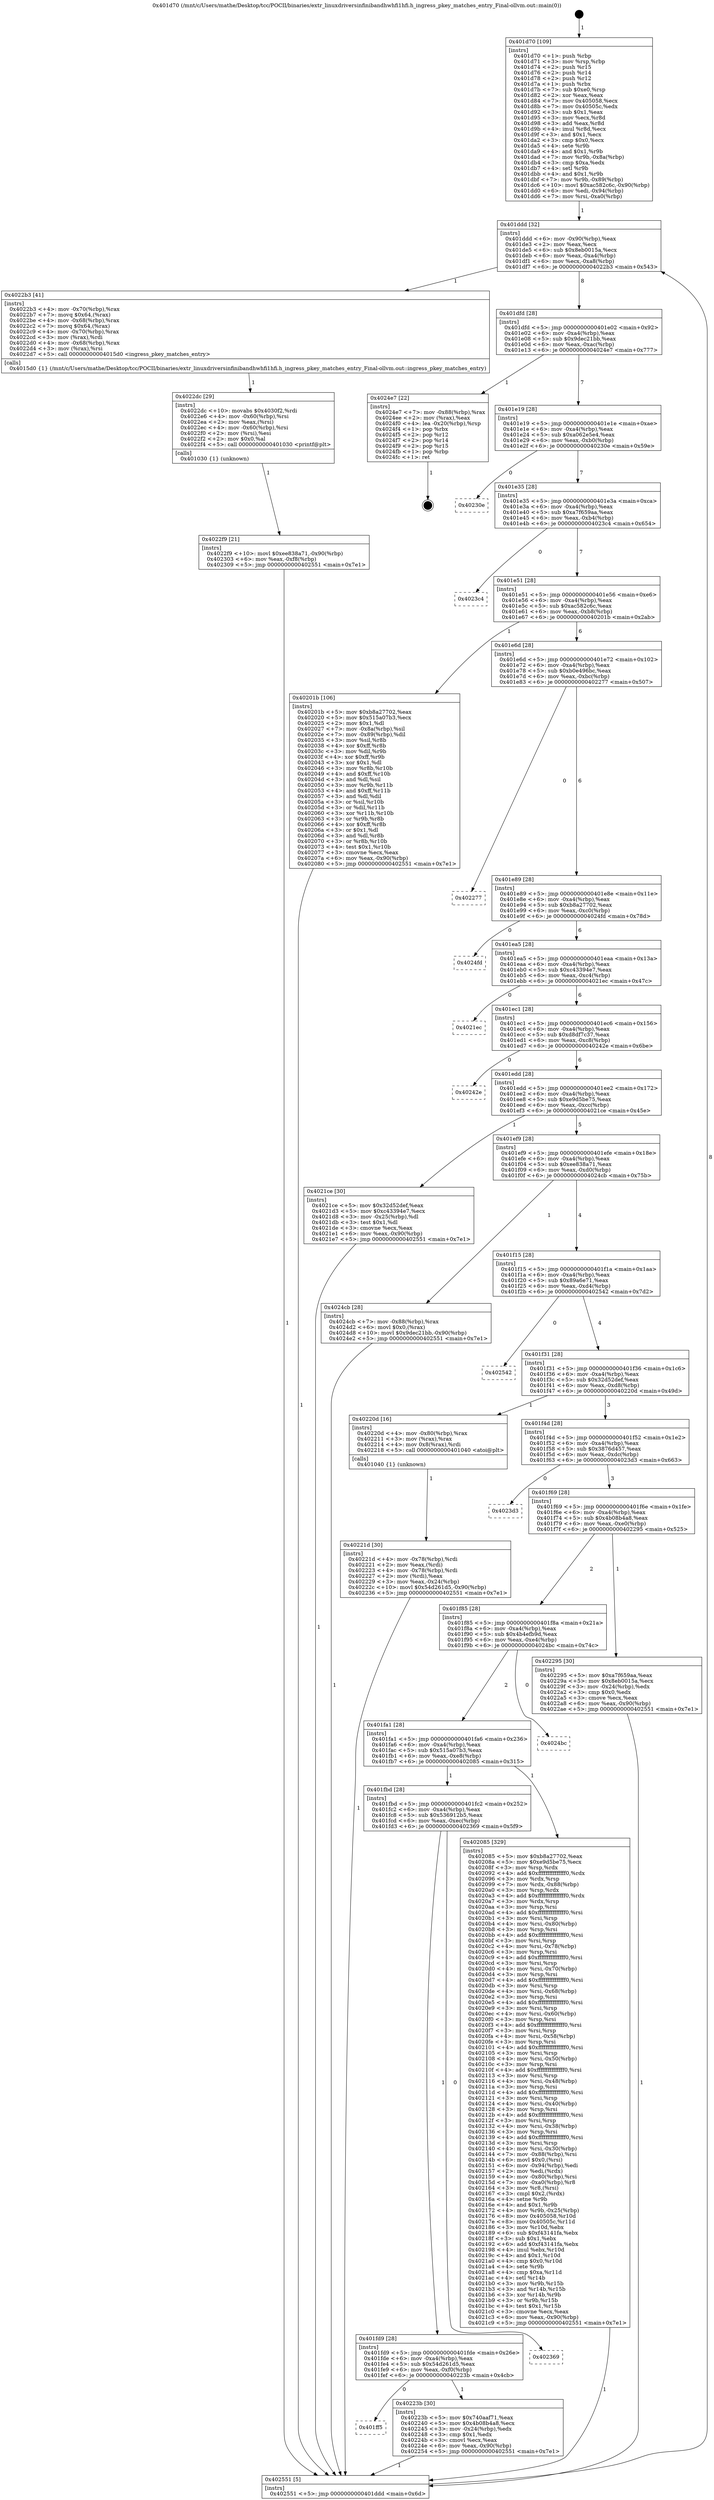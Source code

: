 digraph "0x401d70" {
  label = "0x401d70 (/mnt/c/Users/mathe/Desktop/tcc/POCII/binaries/extr_linuxdriversinfinibandhwhfi1hfi.h_ingress_pkey_matches_entry_Final-ollvm.out::main(0))"
  labelloc = "t"
  node[shape=record]

  Entry [label="",width=0.3,height=0.3,shape=circle,fillcolor=black,style=filled]
  "0x401ddd" [label="{
     0x401ddd [32]\l
     | [instrs]\l
     &nbsp;&nbsp;0x401ddd \<+6\>: mov -0x90(%rbp),%eax\l
     &nbsp;&nbsp;0x401de3 \<+2\>: mov %eax,%ecx\l
     &nbsp;&nbsp;0x401de5 \<+6\>: sub $0x8eb0015a,%ecx\l
     &nbsp;&nbsp;0x401deb \<+6\>: mov %eax,-0xa4(%rbp)\l
     &nbsp;&nbsp;0x401df1 \<+6\>: mov %ecx,-0xa8(%rbp)\l
     &nbsp;&nbsp;0x401df7 \<+6\>: je 00000000004022b3 \<main+0x543\>\l
  }"]
  "0x4022b3" [label="{
     0x4022b3 [41]\l
     | [instrs]\l
     &nbsp;&nbsp;0x4022b3 \<+4\>: mov -0x70(%rbp),%rax\l
     &nbsp;&nbsp;0x4022b7 \<+7\>: movq $0x64,(%rax)\l
     &nbsp;&nbsp;0x4022be \<+4\>: mov -0x68(%rbp),%rax\l
     &nbsp;&nbsp;0x4022c2 \<+7\>: movq $0x64,(%rax)\l
     &nbsp;&nbsp;0x4022c9 \<+4\>: mov -0x70(%rbp),%rax\l
     &nbsp;&nbsp;0x4022cd \<+3\>: mov (%rax),%rdi\l
     &nbsp;&nbsp;0x4022d0 \<+4\>: mov -0x68(%rbp),%rax\l
     &nbsp;&nbsp;0x4022d4 \<+3\>: mov (%rax),%rsi\l
     &nbsp;&nbsp;0x4022d7 \<+5\>: call 00000000004015d0 \<ingress_pkey_matches_entry\>\l
     | [calls]\l
     &nbsp;&nbsp;0x4015d0 \{1\} (/mnt/c/Users/mathe/Desktop/tcc/POCII/binaries/extr_linuxdriversinfinibandhwhfi1hfi.h_ingress_pkey_matches_entry_Final-ollvm.out::ingress_pkey_matches_entry)\l
  }"]
  "0x401dfd" [label="{
     0x401dfd [28]\l
     | [instrs]\l
     &nbsp;&nbsp;0x401dfd \<+5\>: jmp 0000000000401e02 \<main+0x92\>\l
     &nbsp;&nbsp;0x401e02 \<+6\>: mov -0xa4(%rbp),%eax\l
     &nbsp;&nbsp;0x401e08 \<+5\>: sub $0x9dec21bb,%eax\l
     &nbsp;&nbsp;0x401e0d \<+6\>: mov %eax,-0xac(%rbp)\l
     &nbsp;&nbsp;0x401e13 \<+6\>: je 00000000004024e7 \<main+0x777\>\l
  }"]
  Exit [label="",width=0.3,height=0.3,shape=circle,fillcolor=black,style=filled,peripheries=2]
  "0x4024e7" [label="{
     0x4024e7 [22]\l
     | [instrs]\l
     &nbsp;&nbsp;0x4024e7 \<+7\>: mov -0x88(%rbp),%rax\l
     &nbsp;&nbsp;0x4024ee \<+2\>: mov (%rax),%eax\l
     &nbsp;&nbsp;0x4024f0 \<+4\>: lea -0x20(%rbp),%rsp\l
     &nbsp;&nbsp;0x4024f4 \<+1\>: pop %rbx\l
     &nbsp;&nbsp;0x4024f5 \<+2\>: pop %r12\l
     &nbsp;&nbsp;0x4024f7 \<+2\>: pop %r14\l
     &nbsp;&nbsp;0x4024f9 \<+2\>: pop %r15\l
     &nbsp;&nbsp;0x4024fb \<+1\>: pop %rbp\l
     &nbsp;&nbsp;0x4024fc \<+1\>: ret\l
  }"]
  "0x401e19" [label="{
     0x401e19 [28]\l
     | [instrs]\l
     &nbsp;&nbsp;0x401e19 \<+5\>: jmp 0000000000401e1e \<main+0xae\>\l
     &nbsp;&nbsp;0x401e1e \<+6\>: mov -0xa4(%rbp),%eax\l
     &nbsp;&nbsp;0x401e24 \<+5\>: sub $0xa062e5e4,%eax\l
     &nbsp;&nbsp;0x401e29 \<+6\>: mov %eax,-0xb0(%rbp)\l
     &nbsp;&nbsp;0x401e2f \<+6\>: je 000000000040230e \<main+0x59e\>\l
  }"]
  "0x4022f9" [label="{
     0x4022f9 [21]\l
     | [instrs]\l
     &nbsp;&nbsp;0x4022f9 \<+10\>: movl $0xee838a71,-0x90(%rbp)\l
     &nbsp;&nbsp;0x402303 \<+6\>: mov %eax,-0xf8(%rbp)\l
     &nbsp;&nbsp;0x402309 \<+5\>: jmp 0000000000402551 \<main+0x7e1\>\l
  }"]
  "0x40230e" [label="{
     0x40230e\l
  }", style=dashed]
  "0x401e35" [label="{
     0x401e35 [28]\l
     | [instrs]\l
     &nbsp;&nbsp;0x401e35 \<+5\>: jmp 0000000000401e3a \<main+0xca\>\l
     &nbsp;&nbsp;0x401e3a \<+6\>: mov -0xa4(%rbp),%eax\l
     &nbsp;&nbsp;0x401e40 \<+5\>: sub $0xa7f659aa,%eax\l
     &nbsp;&nbsp;0x401e45 \<+6\>: mov %eax,-0xb4(%rbp)\l
     &nbsp;&nbsp;0x401e4b \<+6\>: je 00000000004023c4 \<main+0x654\>\l
  }"]
  "0x4022dc" [label="{
     0x4022dc [29]\l
     | [instrs]\l
     &nbsp;&nbsp;0x4022dc \<+10\>: movabs $0x4030f2,%rdi\l
     &nbsp;&nbsp;0x4022e6 \<+4\>: mov -0x60(%rbp),%rsi\l
     &nbsp;&nbsp;0x4022ea \<+2\>: mov %eax,(%rsi)\l
     &nbsp;&nbsp;0x4022ec \<+4\>: mov -0x60(%rbp),%rsi\l
     &nbsp;&nbsp;0x4022f0 \<+2\>: mov (%rsi),%esi\l
     &nbsp;&nbsp;0x4022f2 \<+2\>: mov $0x0,%al\l
     &nbsp;&nbsp;0x4022f4 \<+5\>: call 0000000000401030 \<printf@plt\>\l
     | [calls]\l
     &nbsp;&nbsp;0x401030 \{1\} (unknown)\l
  }"]
  "0x4023c4" [label="{
     0x4023c4\l
  }", style=dashed]
  "0x401e51" [label="{
     0x401e51 [28]\l
     | [instrs]\l
     &nbsp;&nbsp;0x401e51 \<+5\>: jmp 0000000000401e56 \<main+0xe6\>\l
     &nbsp;&nbsp;0x401e56 \<+6\>: mov -0xa4(%rbp),%eax\l
     &nbsp;&nbsp;0x401e5c \<+5\>: sub $0xac582c6c,%eax\l
     &nbsp;&nbsp;0x401e61 \<+6\>: mov %eax,-0xb8(%rbp)\l
     &nbsp;&nbsp;0x401e67 \<+6\>: je 000000000040201b \<main+0x2ab\>\l
  }"]
  "0x401ff5" [label="{
     0x401ff5\l
  }", style=dashed]
  "0x40201b" [label="{
     0x40201b [106]\l
     | [instrs]\l
     &nbsp;&nbsp;0x40201b \<+5\>: mov $0xb8a27702,%eax\l
     &nbsp;&nbsp;0x402020 \<+5\>: mov $0x515a07b3,%ecx\l
     &nbsp;&nbsp;0x402025 \<+2\>: mov $0x1,%dl\l
     &nbsp;&nbsp;0x402027 \<+7\>: mov -0x8a(%rbp),%sil\l
     &nbsp;&nbsp;0x40202e \<+7\>: mov -0x89(%rbp),%dil\l
     &nbsp;&nbsp;0x402035 \<+3\>: mov %sil,%r8b\l
     &nbsp;&nbsp;0x402038 \<+4\>: xor $0xff,%r8b\l
     &nbsp;&nbsp;0x40203c \<+3\>: mov %dil,%r9b\l
     &nbsp;&nbsp;0x40203f \<+4\>: xor $0xff,%r9b\l
     &nbsp;&nbsp;0x402043 \<+3\>: xor $0x1,%dl\l
     &nbsp;&nbsp;0x402046 \<+3\>: mov %r8b,%r10b\l
     &nbsp;&nbsp;0x402049 \<+4\>: and $0xff,%r10b\l
     &nbsp;&nbsp;0x40204d \<+3\>: and %dl,%sil\l
     &nbsp;&nbsp;0x402050 \<+3\>: mov %r9b,%r11b\l
     &nbsp;&nbsp;0x402053 \<+4\>: and $0xff,%r11b\l
     &nbsp;&nbsp;0x402057 \<+3\>: and %dl,%dil\l
     &nbsp;&nbsp;0x40205a \<+3\>: or %sil,%r10b\l
     &nbsp;&nbsp;0x40205d \<+3\>: or %dil,%r11b\l
     &nbsp;&nbsp;0x402060 \<+3\>: xor %r11b,%r10b\l
     &nbsp;&nbsp;0x402063 \<+3\>: or %r9b,%r8b\l
     &nbsp;&nbsp;0x402066 \<+4\>: xor $0xff,%r8b\l
     &nbsp;&nbsp;0x40206a \<+3\>: or $0x1,%dl\l
     &nbsp;&nbsp;0x40206d \<+3\>: and %dl,%r8b\l
     &nbsp;&nbsp;0x402070 \<+3\>: or %r8b,%r10b\l
     &nbsp;&nbsp;0x402073 \<+4\>: test $0x1,%r10b\l
     &nbsp;&nbsp;0x402077 \<+3\>: cmovne %ecx,%eax\l
     &nbsp;&nbsp;0x40207a \<+6\>: mov %eax,-0x90(%rbp)\l
     &nbsp;&nbsp;0x402080 \<+5\>: jmp 0000000000402551 \<main+0x7e1\>\l
  }"]
  "0x401e6d" [label="{
     0x401e6d [28]\l
     | [instrs]\l
     &nbsp;&nbsp;0x401e6d \<+5\>: jmp 0000000000401e72 \<main+0x102\>\l
     &nbsp;&nbsp;0x401e72 \<+6\>: mov -0xa4(%rbp),%eax\l
     &nbsp;&nbsp;0x401e78 \<+5\>: sub $0xb0e496bc,%eax\l
     &nbsp;&nbsp;0x401e7d \<+6\>: mov %eax,-0xbc(%rbp)\l
     &nbsp;&nbsp;0x401e83 \<+6\>: je 0000000000402277 \<main+0x507\>\l
  }"]
  "0x402551" [label="{
     0x402551 [5]\l
     | [instrs]\l
     &nbsp;&nbsp;0x402551 \<+5\>: jmp 0000000000401ddd \<main+0x6d\>\l
  }"]
  "0x401d70" [label="{
     0x401d70 [109]\l
     | [instrs]\l
     &nbsp;&nbsp;0x401d70 \<+1\>: push %rbp\l
     &nbsp;&nbsp;0x401d71 \<+3\>: mov %rsp,%rbp\l
     &nbsp;&nbsp;0x401d74 \<+2\>: push %r15\l
     &nbsp;&nbsp;0x401d76 \<+2\>: push %r14\l
     &nbsp;&nbsp;0x401d78 \<+2\>: push %r12\l
     &nbsp;&nbsp;0x401d7a \<+1\>: push %rbx\l
     &nbsp;&nbsp;0x401d7b \<+7\>: sub $0xe0,%rsp\l
     &nbsp;&nbsp;0x401d82 \<+2\>: xor %eax,%eax\l
     &nbsp;&nbsp;0x401d84 \<+7\>: mov 0x405058,%ecx\l
     &nbsp;&nbsp;0x401d8b \<+7\>: mov 0x40505c,%edx\l
     &nbsp;&nbsp;0x401d92 \<+3\>: sub $0x1,%eax\l
     &nbsp;&nbsp;0x401d95 \<+3\>: mov %ecx,%r8d\l
     &nbsp;&nbsp;0x401d98 \<+3\>: add %eax,%r8d\l
     &nbsp;&nbsp;0x401d9b \<+4\>: imul %r8d,%ecx\l
     &nbsp;&nbsp;0x401d9f \<+3\>: and $0x1,%ecx\l
     &nbsp;&nbsp;0x401da2 \<+3\>: cmp $0x0,%ecx\l
     &nbsp;&nbsp;0x401da5 \<+4\>: sete %r9b\l
     &nbsp;&nbsp;0x401da9 \<+4\>: and $0x1,%r9b\l
     &nbsp;&nbsp;0x401dad \<+7\>: mov %r9b,-0x8a(%rbp)\l
     &nbsp;&nbsp;0x401db4 \<+3\>: cmp $0xa,%edx\l
     &nbsp;&nbsp;0x401db7 \<+4\>: setl %r9b\l
     &nbsp;&nbsp;0x401dbb \<+4\>: and $0x1,%r9b\l
     &nbsp;&nbsp;0x401dbf \<+7\>: mov %r9b,-0x89(%rbp)\l
     &nbsp;&nbsp;0x401dc6 \<+10\>: movl $0xac582c6c,-0x90(%rbp)\l
     &nbsp;&nbsp;0x401dd0 \<+6\>: mov %edi,-0x94(%rbp)\l
     &nbsp;&nbsp;0x401dd6 \<+7\>: mov %rsi,-0xa0(%rbp)\l
  }"]
  "0x40223b" [label="{
     0x40223b [30]\l
     | [instrs]\l
     &nbsp;&nbsp;0x40223b \<+5\>: mov $0x740aaf71,%eax\l
     &nbsp;&nbsp;0x402240 \<+5\>: mov $0x4b08b4a8,%ecx\l
     &nbsp;&nbsp;0x402245 \<+3\>: mov -0x24(%rbp),%edx\l
     &nbsp;&nbsp;0x402248 \<+3\>: cmp $0x1,%edx\l
     &nbsp;&nbsp;0x40224b \<+3\>: cmovl %ecx,%eax\l
     &nbsp;&nbsp;0x40224e \<+6\>: mov %eax,-0x90(%rbp)\l
     &nbsp;&nbsp;0x402254 \<+5\>: jmp 0000000000402551 \<main+0x7e1\>\l
  }"]
  "0x402277" [label="{
     0x402277\l
  }", style=dashed]
  "0x401e89" [label="{
     0x401e89 [28]\l
     | [instrs]\l
     &nbsp;&nbsp;0x401e89 \<+5\>: jmp 0000000000401e8e \<main+0x11e\>\l
     &nbsp;&nbsp;0x401e8e \<+6\>: mov -0xa4(%rbp),%eax\l
     &nbsp;&nbsp;0x401e94 \<+5\>: sub $0xb8a27702,%eax\l
     &nbsp;&nbsp;0x401e99 \<+6\>: mov %eax,-0xc0(%rbp)\l
     &nbsp;&nbsp;0x401e9f \<+6\>: je 00000000004024fd \<main+0x78d\>\l
  }"]
  "0x401fd9" [label="{
     0x401fd9 [28]\l
     | [instrs]\l
     &nbsp;&nbsp;0x401fd9 \<+5\>: jmp 0000000000401fde \<main+0x26e\>\l
     &nbsp;&nbsp;0x401fde \<+6\>: mov -0xa4(%rbp),%eax\l
     &nbsp;&nbsp;0x401fe4 \<+5\>: sub $0x54d261d5,%eax\l
     &nbsp;&nbsp;0x401fe9 \<+6\>: mov %eax,-0xf0(%rbp)\l
     &nbsp;&nbsp;0x401fef \<+6\>: je 000000000040223b \<main+0x4cb\>\l
  }"]
  "0x4024fd" [label="{
     0x4024fd\l
  }", style=dashed]
  "0x401ea5" [label="{
     0x401ea5 [28]\l
     | [instrs]\l
     &nbsp;&nbsp;0x401ea5 \<+5\>: jmp 0000000000401eaa \<main+0x13a\>\l
     &nbsp;&nbsp;0x401eaa \<+6\>: mov -0xa4(%rbp),%eax\l
     &nbsp;&nbsp;0x401eb0 \<+5\>: sub $0xc43394e7,%eax\l
     &nbsp;&nbsp;0x401eb5 \<+6\>: mov %eax,-0xc4(%rbp)\l
     &nbsp;&nbsp;0x401ebb \<+6\>: je 00000000004021ec \<main+0x47c\>\l
  }"]
  "0x402369" [label="{
     0x402369\l
  }", style=dashed]
  "0x4021ec" [label="{
     0x4021ec\l
  }", style=dashed]
  "0x401ec1" [label="{
     0x401ec1 [28]\l
     | [instrs]\l
     &nbsp;&nbsp;0x401ec1 \<+5\>: jmp 0000000000401ec6 \<main+0x156\>\l
     &nbsp;&nbsp;0x401ec6 \<+6\>: mov -0xa4(%rbp),%eax\l
     &nbsp;&nbsp;0x401ecc \<+5\>: sub $0xd8df7c37,%eax\l
     &nbsp;&nbsp;0x401ed1 \<+6\>: mov %eax,-0xc8(%rbp)\l
     &nbsp;&nbsp;0x401ed7 \<+6\>: je 000000000040242e \<main+0x6be\>\l
  }"]
  "0x40221d" [label="{
     0x40221d [30]\l
     | [instrs]\l
     &nbsp;&nbsp;0x40221d \<+4\>: mov -0x78(%rbp),%rdi\l
     &nbsp;&nbsp;0x402221 \<+2\>: mov %eax,(%rdi)\l
     &nbsp;&nbsp;0x402223 \<+4\>: mov -0x78(%rbp),%rdi\l
     &nbsp;&nbsp;0x402227 \<+2\>: mov (%rdi),%eax\l
     &nbsp;&nbsp;0x402229 \<+3\>: mov %eax,-0x24(%rbp)\l
     &nbsp;&nbsp;0x40222c \<+10\>: movl $0x54d261d5,-0x90(%rbp)\l
     &nbsp;&nbsp;0x402236 \<+5\>: jmp 0000000000402551 \<main+0x7e1\>\l
  }"]
  "0x40242e" [label="{
     0x40242e\l
  }", style=dashed]
  "0x401edd" [label="{
     0x401edd [28]\l
     | [instrs]\l
     &nbsp;&nbsp;0x401edd \<+5\>: jmp 0000000000401ee2 \<main+0x172\>\l
     &nbsp;&nbsp;0x401ee2 \<+6\>: mov -0xa4(%rbp),%eax\l
     &nbsp;&nbsp;0x401ee8 \<+5\>: sub $0xe9d5be75,%eax\l
     &nbsp;&nbsp;0x401eed \<+6\>: mov %eax,-0xcc(%rbp)\l
     &nbsp;&nbsp;0x401ef3 \<+6\>: je 00000000004021ce \<main+0x45e\>\l
  }"]
  "0x401fbd" [label="{
     0x401fbd [28]\l
     | [instrs]\l
     &nbsp;&nbsp;0x401fbd \<+5\>: jmp 0000000000401fc2 \<main+0x252\>\l
     &nbsp;&nbsp;0x401fc2 \<+6\>: mov -0xa4(%rbp),%eax\l
     &nbsp;&nbsp;0x401fc8 \<+5\>: sub $0x536912b5,%eax\l
     &nbsp;&nbsp;0x401fcd \<+6\>: mov %eax,-0xec(%rbp)\l
     &nbsp;&nbsp;0x401fd3 \<+6\>: je 0000000000402369 \<main+0x5f9\>\l
  }"]
  "0x4021ce" [label="{
     0x4021ce [30]\l
     | [instrs]\l
     &nbsp;&nbsp;0x4021ce \<+5\>: mov $0x32d52def,%eax\l
     &nbsp;&nbsp;0x4021d3 \<+5\>: mov $0xc43394e7,%ecx\l
     &nbsp;&nbsp;0x4021d8 \<+3\>: mov -0x25(%rbp),%dl\l
     &nbsp;&nbsp;0x4021db \<+3\>: test $0x1,%dl\l
     &nbsp;&nbsp;0x4021de \<+3\>: cmovne %ecx,%eax\l
     &nbsp;&nbsp;0x4021e1 \<+6\>: mov %eax,-0x90(%rbp)\l
     &nbsp;&nbsp;0x4021e7 \<+5\>: jmp 0000000000402551 \<main+0x7e1\>\l
  }"]
  "0x401ef9" [label="{
     0x401ef9 [28]\l
     | [instrs]\l
     &nbsp;&nbsp;0x401ef9 \<+5\>: jmp 0000000000401efe \<main+0x18e\>\l
     &nbsp;&nbsp;0x401efe \<+6\>: mov -0xa4(%rbp),%eax\l
     &nbsp;&nbsp;0x401f04 \<+5\>: sub $0xee838a71,%eax\l
     &nbsp;&nbsp;0x401f09 \<+6\>: mov %eax,-0xd0(%rbp)\l
     &nbsp;&nbsp;0x401f0f \<+6\>: je 00000000004024cb \<main+0x75b\>\l
  }"]
  "0x402085" [label="{
     0x402085 [329]\l
     | [instrs]\l
     &nbsp;&nbsp;0x402085 \<+5\>: mov $0xb8a27702,%eax\l
     &nbsp;&nbsp;0x40208a \<+5\>: mov $0xe9d5be75,%ecx\l
     &nbsp;&nbsp;0x40208f \<+3\>: mov %rsp,%rdx\l
     &nbsp;&nbsp;0x402092 \<+4\>: add $0xfffffffffffffff0,%rdx\l
     &nbsp;&nbsp;0x402096 \<+3\>: mov %rdx,%rsp\l
     &nbsp;&nbsp;0x402099 \<+7\>: mov %rdx,-0x88(%rbp)\l
     &nbsp;&nbsp;0x4020a0 \<+3\>: mov %rsp,%rdx\l
     &nbsp;&nbsp;0x4020a3 \<+4\>: add $0xfffffffffffffff0,%rdx\l
     &nbsp;&nbsp;0x4020a7 \<+3\>: mov %rdx,%rsp\l
     &nbsp;&nbsp;0x4020aa \<+3\>: mov %rsp,%rsi\l
     &nbsp;&nbsp;0x4020ad \<+4\>: add $0xfffffffffffffff0,%rsi\l
     &nbsp;&nbsp;0x4020b1 \<+3\>: mov %rsi,%rsp\l
     &nbsp;&nbsp;0x4020b4 \<+4\>: mov %rsi,-0x80(%rbp)\l
     &nbsp;&nbsp;0x4020b8 \<+3\>: mov %rsp,%rsi\l
     &nbsp;&nbsp;0x4020bb \<+4\>: add $0xfffffffffffffff0,%rsi\l
     &nbsp;&nbsp;0x4020bf \<+3\>: mov %rsi,%rsp\l
     &nbsp;&nbsp;0x4020c2 \<+4\>: mov %rsi,-0x78(%rbp)\l
     &nbsp;&nbsp;0x4020c6 \<+3\>: mov %rsp,%rsi\l
     &nbsp;&nbsp;0x4020c9 \<+4\>: add $0xfffffffffffffff0,%rsi\l
     &nbsp;&nbsp;0x4020cd \<+3\>: mov %rsi,%rsp\l
     &nbsp;&nbsp;0x4020d0 \<+4\>: mov %rsi,-0x70(%rbp)\l
     &nbsp;&nbsp;0x4020d4 \<+3\>: mov %rsp,%rsi\l
     &nbsp;&nbsp;0x4020d7 \<+4\>: add $0xfffffffffffffff0,%rsi\l
     &nbsp;&nbsp;0x4020db \<+3\>: mov %rsi,%rsp\l
     &nbsp;&nbsp;0x4020de \<+4\>: mov %rsi,-0x68(%rbp)\l
     &nbsp;&nbsp;0x4020e2 \<+3\>: mov %rsp,%rsi\l
     &nbsp;&nbsp;0x4020e5 \<+4\>: add $0xfffffffffffffff0,%rsi\l
     &nbsp;&nbsp;0x4020e9 \<+3\>: mov %rsi,%rsp\l
     &nbsp;&nbsp;0x4020ec \<+4\>: mov %rsi,-0x60(%rbp)\l
     &nbsp;&nbsp;0x4020f0 \<+3\>: mov %rsp,%rsi\l
     &nbsp;&nbsp;0x4020f3 \<+4\>: add $0xfffffffffffffff0,%rsi\l
     &nbsp;&nbsp;0x4020f7 \<+3\>: mov %rsi,%rsp\l
     &nbsp;&nbsp;0x4020fa \<+4\>: mov %rsi,-0x58(%rbp)\l
     &nbsp;&nbsp;0x4020fe \<+3\>: mov %rsp,%rsi\l
     &nbsp;&nbsp;0x402101 \<+4\>: add $0xfffffffffffffff0,%rsi\l
     &nbsp;&nbsp;0x402105 \<+3\>: mov %rsi,%rsp\l
     &nbsp;&nbsp;0x402108 \<+4\>: mov %rsi,-0x50(%rbp)\l
     &nbsp;&nbsp;0x40210c \<+3\>: mov %rsp,%rsi\l
     &nbsp;&nbsp;0x40210f \<+4\>: add $0xfffffffffffffff0,%rsi\l
     &nbsp;&nbsp;0x402113 \<+3\>: mov %rsi,%rsp\l
     &nbsp;&nbsp;0x402116 \<+4\>: mov %rsi,-0x48(%rbp)\l
     &nbsp;&nbsp;0x40211a \<+3\>: mov %rsp,%rsi\l
     &nbsp;&nbsp;0x40211d \<+4\>: add $0xfffffffffffffff0,%rsi\l
     &nbsp;&nbsp;0x402121 \<+3\>: mov %rsi,%rsp\l
     &nbsp;&nbsp;0x402124 \<+4\>: mov %rsi,-0x40(%rbp)\l
     &nbsp;&nbsp;0x402128 \<+3\>: mov %rsp,%rsi\l
     &nbsp;&nbsp;0x40212b \<+4\>: add $0xfffffffffffffff0,%rsi\l
     &nbsp;&nbsp;0x40212f \<+3\>: mov %rsi,%rsp\l
     &nbsp;&nbsp;0x402132 \<+4\>: mov %rsi,-0x38(%rbp)\l
     &nbsp;&nbsp;0x402136 \<+3\>: mov %rsp,%rsi\l
     &nbsp;&nbsp;0x402139 \<+4\>: add $0xfffffffffffffff0,%rsi\l
     &nbsp;&nbsp;0x40213d \<+3\>: mov %rsi,%rsp\l
     &nbsp;&nbsp;0x402140 \<+4\>: mov %rsi,-0x30(%rbp)\l
     &nbsp;&nbsp;0x402144 \<+7\>: mov -0x88(%rbp),%rsi\l
     &nbsp;&nbsp;0x40214b \<+6\>: movl $0x0,(%rsi)\l
     &nbsp;&nbsp;0x402151 \<+6\>: mov -0x94(%rbp),%edi\l
     &nbsp;&nbsp;0x402157 \<+2\>: mov %edi,(%rdx)\l
     &nbsp;&nbsp;0x402159 \<+4\>: mov -0x80(%rbp),%rsi\l
     &nbsp;&nbsp;0x40215d \<+7\>: mov -0xa0(%rbp),%r8\l
     &nbsp;&nbsp;0x402164 \<+3\>: mov %r8,(%rsi)\l
     &nbsp;&nbsp;0x402167 \<+3\>: cmpl $0x2,(%rdx)\l
     &nbsp;&nbsp;0x40216a \<+4\>: setne %r9b\l
     &nbsp;&nbsp;0x40216e \<+4\>: and $0x1,%r9b\l
     &nbsp;&nbsp;0x402172 \<+4\>: mov %r9b,-0x25(%rbp)\l
     &nbsp;&nbsp;0x402176 \<+8\>: mov 0x405058,%r10d\l
     &nbsp;&nbsp;0x40217e \<+8\>: mov 0x40505c,%r11d\l
     &nbsp;&nbsp;0x402186 \<+3\>: mov %r10d,%ebx\l
     &nbsp;&nbsp;0x402189 \<+6\>: sub $0xf43141fa,%ebx\l
     &nbsp;&nbsp;0x40218f \<+3\>: sub $0x1,%ebx\l
     &nbsp;&nbsp;0x402192 \<+6\>: add $0xf43141fa,%ebx\l
     &nbsp;&nbsp;0x402198 \<+4\>: imul %ebx,%r10d\l
     &nbsp;&nbsp;0x40219c \<+4\>: and $0x1,%r10d\l
     &nbsp;&nbsp;0x4021a0 \<+4\>: cmp $0x0,%r10d\l
     &nbsp;&nbsp;0x4021a4 \<+4\>: sete %r9b\l
     &nbsp;&nbsp;0x4021a8 \<+4\>: cmp $0xa,%r11d\l
     &nbsp;&nbsp;0x4021ac \<+4\>: setl %r14b\l
     &nbsp;&nbsp;0x4021b0 \<+3\>: mov %r9b,%r15b\l
     &nbsp;&nbsp;0x4021b3 \<+3\>: and %r14b,%r15b\l
     &nbsp;&nbsp;0x4021b6 \<+3\>: xor %r14b,%r9b\l
     &nbsp;&nbsp;0x4021b9 \<+3\>: or %r9b,%r15b\l
     &nbsp;&nbsp;0x4021bc \<+4\>: test $0x1,%r15b\l
     &nbsp;&nbsp;0x4021c0 \<+3\>: cmovne %ecx,%eax\l
     &nbsp;&nbsp;0x4021c3 \<+6\>: mov %eax,-0x90(%rbp)\l
     &nbsp;&nbsp;0x4021c9 \<+5\>: jmp 0000000000402551 \<main+0x7e1\>\l
  }"]
  "0x4024cb" [label="{
     0x4024cb [28]\l
     | [instrs]\l
     &nbsp;&nbsp;0x4024cb \<+7\>: mov -0x88(%rbp),%rax\l
     &nbsp;&nbsp;0x4024d2 \<+6\>: movl $0x0,(%rax)\l
     &nbsp;&nbsp;0x4024d8 \<+10\>: movl $0x9dec21bb,-0x90(%rbp)\l
     &nbsp;&nbsp;0x4024e2 \<+5\>: jmp 0000000000402551 \<main+0x7e1\>\l
  }"]
  "0x401f15" [label="{
     0x401f15 [28]\l
     | [instrs]\l
     &nbsp;&nbsp;0x401f15 \<+5\>: jmp 0000000000401f1a \<main+0x1aa\>\l
     &nbsp;&nbsp;0x401f1a \<+6\>: mov -0xa4(%rbp),%eax\l
     &nbsp;&nbsp;0x401f20 \<+5\>: sub $0x89a6e71,%eax\l
     &nbsp;&nbsp;0x401f25 \<+6\>: mov %eax,-0xd4(%rbp)\l
     &nbsp;&nbsp;0x401f2b \<+6\>: je 0000000000402542 \<main+0x7d2\>\l
  }"]
  "0x401fa1" [label="{
     0x401fa1 [28]\l
     | [instrs]\l
     &nbsp;&nbsp;0x401fa1 \<+5\>: jmp 0000000000401fa6 \<main+0x236\>\l
     &nbsp;&nbsp;0x401fa6 \<+6\>: mov -0xa4(%rbp),%eax\l
     &nbsp;&nbsp;0x401fac \<+5\>: sub $0x515a07b3,%eax\l
     &nbsp;&nbsp;0x401fb1 \<+6\>: mov %eax,-0xe8(%rbp)\l
     &nbsp;&nbsp;0x401fb7 \<+6\>: je 0000000000402085 \<main+0x315\>\l
  }"]
  "0x402542" [label="{
     0x402542\l
  }", style=dashed]
  "0x401f31" [label="{
     0x401f31 [28]\l
     | [instrs]\l
     &nbsp;&nbsp;0x401f31 \<+5\>: jmp 0000000000401f36 \<main+0x1c6\>\l
     &nbsp;&nbsp;0x401f36 \<+6\>: mov -0xa4(%rbp),%eax\l
     &nbsp;&nbsp;0x401f3c \<+5\>: sub $0x32d52def,%eax\l
     &nbsp;&nbsp;0x401f41 \<+6\>: mov %eax,-0xd8(%rbp)\l
     &nbsp;&nbsp;0x401f47 \<+6\>: je 000000000040220d \<main+0x49d\>\l
  }"]
  "0x4024bc" [label="{
     0x4024bc\l
  }", style=dashed]
  "0x40220d" [label="{
     0x40220d [16]\l
     | [instrs]\l
     &nbsp;&nbsp;0x40220d \<+4\>: mov -0x80(%rbp),%rax\l
     &nbsp;&nbsp;0x402211 \<+3\>: mov (%rax),%rax\l
     &nbsp;&nbsp;0x402214 \<+4\>: mov 0x8(%rax),%rdi\l
     &nbsp;&nbsp;0x402218 \<+5\>: call 0000000000401040 \<atoi@plt\>\l
     | [calls]\l
     &nbsp;&nbsp;0x401040 \{1\} (unknown)\l
  }"]
  "0x401f4d" [label="{
     0x401f4d [28]\l
     | [instrs]\l
     &nbsp;&nbsp;0x401f4d \<+5\>: jmp 0000000000401f52 \<main+0x1e2\>\l
     &nbsp;&nbsp;0x401f52 \<+6\>: mov -0xa4(%rbp),%eax\l
     &nbsp;&nbsp;0x401f58 \<+5\>: sub $0x3876d457,%eax\l
     &nbsp;&nbsp;0x401f5d \<+6\>: mov %eax,-0xdc(%rbp)\l
     &nbsp;&nbsp;0x401f63 \<+6\>: je 00000000004023d3 \<main+0x663\>\l
  }"]
  "0x401f85" [label="{
     0x401f85 [28]\l
     | [instrs]\l
     &nbsp;&nbsp;0x401f85 \<+5\>: jmp 0000000000401f8a \<main+0x21a\>\l
     &nbsp;&nbsp;0x401f8a \<+6\>: mov -0xa4(%rbp),%eax\l
     &nbsp;&nbsp;0x401f90 \<+5\>: sub $0x4b4efb9d,%eax\l
     &nbsp;&nbsp;0x401f95 \<+6\>: mov %eax,-0xe4(%rbp)\l
     &nbsp;&nbsp;0x401f9b \<+6\>: je 00000000004024bc \<main+0x74c\>\l
  }"]
  "0x4023d3" [label="{
     0x4023d3\l
  }", style=dashed]
  "0x401f69" [label="{
     0x401f69 [28]\l
     | [instrs]\l
     &nbsp;&nbsp;0x401f69 \<+5\>: jmp 0000000000401f6e \<main+0x1fe\>\l
     &nbsp;&nbsp;0x401f6e \<+6\>: mov -0xa4(%rbp),%eax\l
     &nbsp;&nbsp;0x401f74 \<+5\>: sub $0x4b08b4a8,%eax\l
     &nbsp;&nbsp;0x401f79 \<+6\>: mov %eax,-0xe0(%rbp)\l
     &nbsp;&nbsp;0x401f7f \<+6\>: je 0000000000402295 \<main+0x525\>\l
  }"]
  "0x402295" [label="{
     0x402295 [30]\l
     | [instrs]\l
     &nbsp;&nbsp;0x402295 \<+5\>: mov $0xa7f659aa,%eax\l
     &nbsp;&nbsp;0x40229a \<+5\>: mov $0x8eb0015a,%ecx\l
     &nbsp;&nbsp;0x40229f \<+3\>: mov -0x24(%rbp),%edx\l
     &nbsp;&nbsp;0x4022a2 \<+3\>: cmp $0x0,%edx\l
     &nbsp;&nbsp;0x4022a5 \<+3\>: cmove %ecx,%eax\l
     &nbsp;&nbsp;0x4022a8 \<+6\>: mov %eax,-0x90(%rbp)\l
     &nbsp;&nbsp;0x4022ae \<+5\>: jmp 0000000000402551 \<main+0x7e1\>\l
  }"]
  Entry -> "0x401d70" [label=" 1"]
  "0x401ddd" -> "0x4022b3" [label=" 1"]
  "0x401ddd" -> "0x401dfd" [label=" 8"]
  "0x4024e7" -> Exit [label=" 1"]
  "0x401dfd" -> "0x4024e7" [label=" 1"]
  "0x401dfd" -> "0x401e19" [label=" 7"]
  "0x4024cb" -> "0x402551" [label=" 1"]
  "0x401e19" -> "0x40230e" [label=" 0"]
  "0x401e19" -> "0x401e35" [label=" 7"]
  "0x4022f9" -> "0x402551" [label=" 1"]
  "0x401e35" -> "0x4023c4" [label=" 0"]
  "0x401e35" -> "0x401e51" [label=" 7"]
  "0x4022dc" -> "0x4022f9" [label=" 1"]
  "0x401e51" -> "0x40201b" [label=" 1"]
  "0x401e51" -> "0x401e6d" [label=" 6"]
  "0x40201b" -> "0x402551" [label=" 1"]
  "0x401d70" -> "0x401ddd" [label=" 1"]
  "0x402551" -> "0x401ddd" [label=" 8"]
  "0x4022b3" -> "0x4022dc" [label=" 1"]
  "0x401e6d" -> "0x402277" [label=" 0"]
  "0x401e6d" -> "0x401e89" [label=" 6"]
  "0x402295" -> "0x402551" [label=" 1"]
  "0x401e89" -> "0x4024fd" [label=" 0"]
  "0x401e89" -> "0x401ea5" [label=" 6"]
  "0x401fd9" -> "0x401ff5" [label=" 0"]
  "0x401ea5" -> "0x4021ec" [label=" 0"]
  "0x401ea5" -> "0x401ec1" [label=" 6"]
  "0x401fd9" -> "0x40223b" [label=" 1"]
  "0x401ec1" -> "0x40242e" [label=" 0"]
  "0x401ec1" -> "0x401edd" [label=" 6"]
  "0x401fbd" -> "0x401fd9" [label=" 1"]
  "0x401edd" -> "0x4021ce" [label=" 1"]
  "0x401edd" -> "0x401ef9" [label=" 5"]
  "0x40223b" -> "0x402551" [label=" 1"]
  "0x401ef9" -> "0x4024cb" [label=" 1"]
  "0x401ef9" -> "0x401f15" [label=" 4"]
  "0x40221d" -> "0x402551" [label=" 1"]
  "0x401f15" -> "0x402542" [label=" 0"]
  "0x401f15" -> "0x401f31" [label=" 4"]
  "0x4021ce" -> "0x402551" [label=" 1"]
  "0x401f31" -> "0x40220d" [label=" 1"]
  "0x401f31" -> "0x401f4d" [label=" 3"]
  "0x402085" -> "0x402551" [label=" 1"]
  "0x401f4d" -> "0x4023d3" [label=" 0"]
  "0x401f4d" -> "0x401f69" [label=" 3"]
  "0x401fa1" -> "0x401fbd" [label=" 1"]
  "0x401f69" -> "0x402295" [label=" 1"]
  "0x401f69" -> "0x401f85" [label=" 2"]
  "0x401fbd" -> "0x402369" [label=" 0"]
  "0x401f85" -> "0x4024bc" [label=" 0"]
  "0x401f85" -> "0x401fa1" [label=" 2"]
  "0x40220d" -> "0x40221d" [label=" 1"]
  "0x401fa1" -> "0x402085" [label=" 1"]
}
